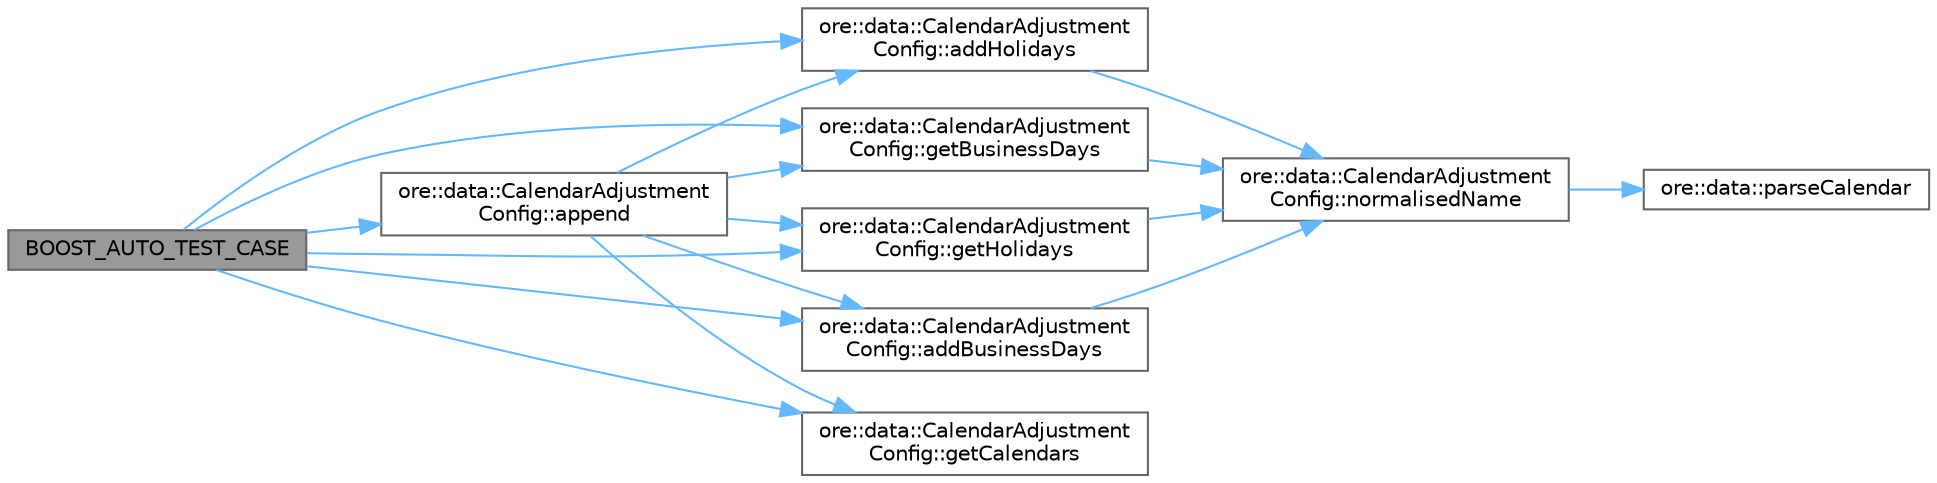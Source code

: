 digraph "BOOST_AUTO_TEST_CASE"
{
 // INTERACTIVE_SVG=YES
 // LATEX_PDF_SIZE
  bgcolor="transparent";
  edge [fontname=Helvetica,fontsize=10,labelfontname=Helvetica,labelfontsize=10];
  node [fontname=Helvetica,fontsize=10,shape=box,height=0.2,width=0.4];
  rankdir="LR";
  Node1 [label="BOOST_AUTO_TEST_CASE",height=0.2,width=0.4,color="gray40", fillcolor="grey60", style="filled", fontcolor="black",tooltip=" "];
  Node1 -> Node2 [color="steelblue1",style="solid"];
  Node2 [label="ore::data::CalendarAdjustment\lConfig::addBusinessDays",height=0.2,width=0.4,color="grey40", fillcolor="white", style="filled",URL="$classore_1_1data_1_1_calendar_adjustment_config.html#a465dbcaac1b9aeed80b6b2259d5593cf",tooltip="This method adds d to the list of business days for cal name."];
  Node2 -> Node3 [color="steelblue1",style="solid"];
  Node3 [label="ore::data::CalendarAdjustment\lConfig::normalisedName",height=0.2,width=0.4,color="grey40", fillcolor="white", style="filled",URL="$classore_1_1data_1_1_calendar_adjustment_config.html#a6f90a7ad2494cb6396c619700af2f471",tooltip=" "];
  Node3 -> Node4 [color="steelblue1",style="solid"];
  Node4 [label="ore::data::parseCalendar",height=0.2,width=0.4,color="grey40", fillcolor="white", style="filled",URL="$group__utilities.html#ga0f72d6fcccae10a674bdcd5095200f14",tooltip="Convert text to QuantLib::Calendar."];
  Node1 -> Node5 [color="steelblue1",style="solid"];
  Node5 [label="ore::data::CalendarAdjustment\lConfig::addHolidays",height=0.2,width=0.4,color="grey40", fillcolor="white", style="filled",URL="$classore_1_1data_1_1_calendar_adjustment_config.html#ac641dca895a4e0153531968aa7a5165b",tooltip="This method adds d to the list of holidays for cal name."];
  Node5 -> Node3 [color="steelblue1",style="solid"];
  Node1 -> Node6 [color="steelblue1",style="solid"];
  Node6 [label="ore::data::CalendarAdjustment\lConfig::append",height=0.2,width=0.4,color="grey40", fillcolor="white", style="filled",URL="$classore_1_1data_1_1_calendar_adjustment_config.html#ad97bd1da19bfa2e6afa4488af9528e06",tooltip="add all holidays and business days from c to this instance"];
  Node6 -> Node2 [color="steelblue1",style="solid"];
  Node6 -> Node5 [color="steelblue1",style="solid"];
  Node6 -> Node7 [color="steelblue1",style="solid"];
  Node7 [label="ore::data::CalendarAdjustment\lConfig::getBusinessDays",height=0.2,width=0.4,color="grey40", fillcolor="white", style="filled",URL="$classore_1_1data_1_1_calendar_adjustment_config.html#a8fe81ac4163892f61c91775942f933e8",tooltip="Returns all the business days for a given calname."];
  Node7 -> Node3 [color="steelblue1",style="solid"];
  Node6 -> Node8 [color="steelblue1",style="solid"];
  Node8 [label="ore::data::CalendarAdjustment\lConfig::getCalendars",height=0.2,width=0.4,color="grey40", fillcolor="white", style="filled",URL="$classore_1_1data_1_1_calendar_adjustment_config.html#a47a723524afa8727418f11759e3a3936",tooltip=" "];
  Node6 -> Node9 [color="steelblue1",style="solid"];
  Node9 [label="ore::data::CalendarAdjustment\lConfig::getHolidays",height=0.2,width=0.4,color="grey40", fillcolor="white", style="filled",URL="$classore_1_1data_1_1_calendar_adjustment_config.html#a20c55bb77d211d5c0d36dc7e8d7c1af0",tooltip="Returns all the holidays for a given cal name."];
  Node9 -> Node3 [color="steelblue1",style="solid"];
  Node1 -> Node7 [color="steelblue1",style="solid"];
  Node1 -> Node8 [color="steelblue1",style="solid"];
  Node1 -> Node9 [color="steelblue1",style="solid"];
}
